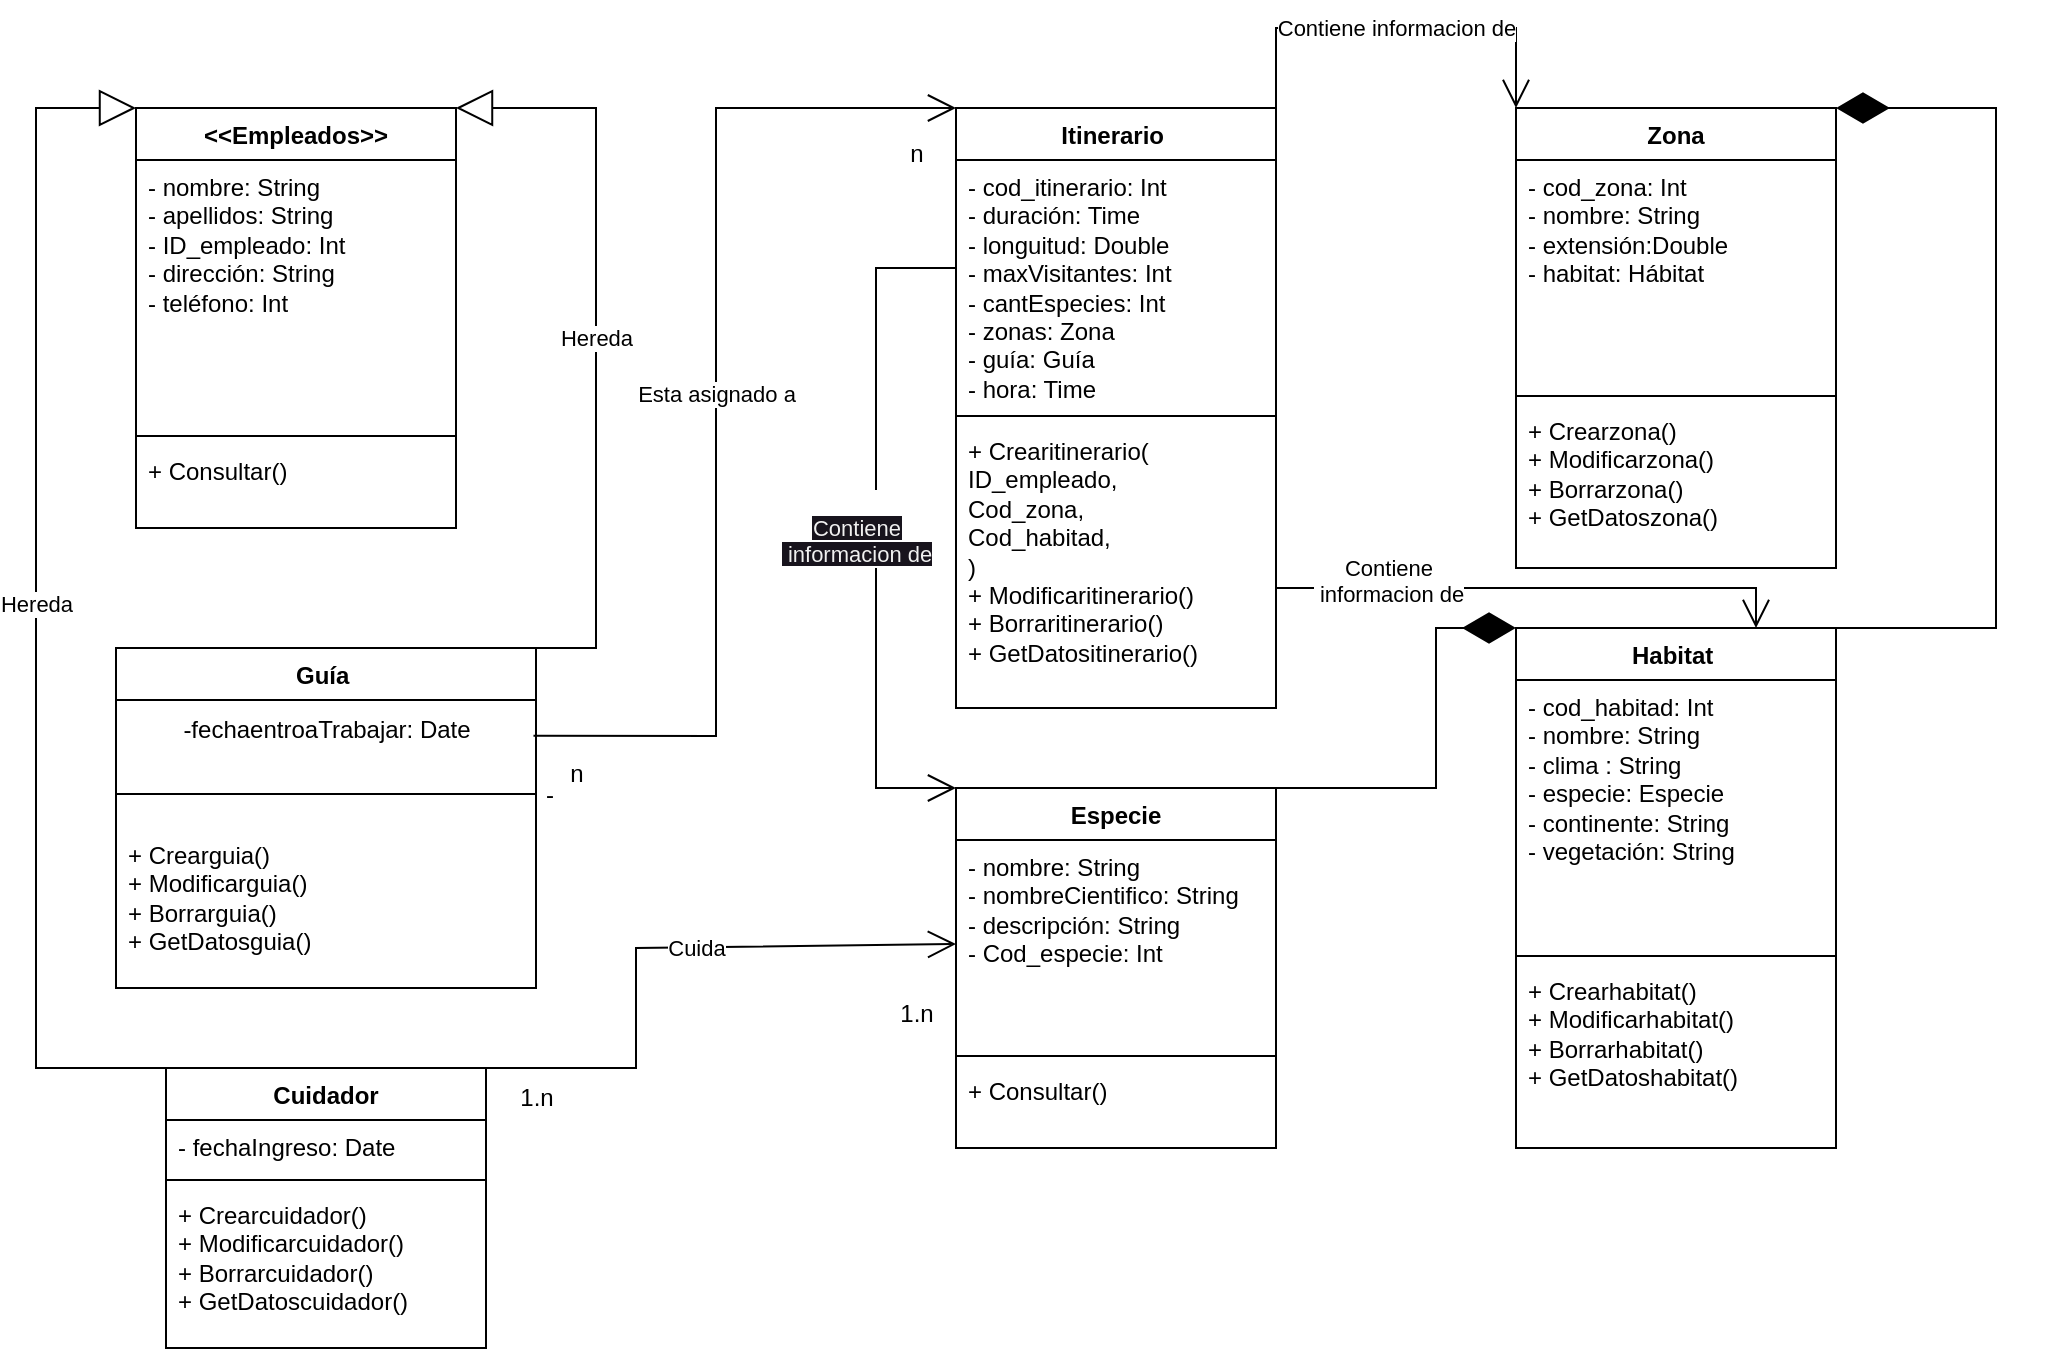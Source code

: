 <mxfile version="21.2.8" type="device">
  <diagram name="Página-1" id="rhvRUWqRS52xlHlSXRw1">
    <mxGraphModel dx="1067" dy="851" grid="1" gridSize="10" guides="1" tooltips="1" connect="1" arrows="1" fold="1" page="1" pageScale="1" pageWidth="850" pageHeight="1100" math="0" shadow="0">
      <root>
        <mxCell id="0" />
        <mxCell id="1" parent="0" />
        <mxCell id="FgrugiENoI4IRfMD7-iK-1" value="&amp;lt;&amp;lt;Empleados&amp;gt;&amp;gt;" style="swimlane;fontStyle=1;align=center;verticalAlign=top;childLayout=stackLayout;horizontal=1;startSize=26;horizontalStack=0;resizeParent=1;resizeParentMax=0;resizeLast=0;collapsible=1;marginBottom=0;whiteSpace=wrap;html=1;" parent="1" vertex="1">
          <mxGeometry x="110" y="80" width="160" height="210" as="geometry" />
        </mxCell>
        <mxCell id="FgrugiENoI4IRfMD7-iK-2" value="- nombre: String&lt;br&gt;- apellidos: String&lt;br&gt;- ID_empleado: Int&lt;br&gt;- dirección: String&lt;br&gt;- teléfono: Int" style="text;strokeColor=none;fillColor=none;align=left;verticalAlign=top;spacingLeft=4;spacingRight=4;overflow=hidden;rotatable=0;points=[[0,0.5],[1,0.5]];portConstraint=eastwest;whiteSpace=wrap;html=1;" parent="FgrugiENoI4IRfMD7-iK-1" vertex="1">
          <mxGeometry y="26" width="160" height="134" as="geometry" />
        </mxCell>
        <mxCell id="FgrugiENoI4IRfMD7-iK-3" value="" style="line;strokeWidth=1;fillColor=none;align=left;verticalAlign=middle;spacingTop=-1;spacingLeft=3;spacingRight=3;rotatable=0;labelPosition=right;points=[];portConstraint=eastwest;strokeColor=inherit;" parent="FgrugiENoI4IRfMD7-iK-1" vertex="1">
          <mxGeometry y="160" width="160" height="8" as="geometry" />
        </mxCell>
        <mxCell id="FgrugiENoI4IRfMD7-iK-4" value="+ Consultar()" style="text;strokeColor=none;fillColor=none;align=left;verticalAlign=top;spacingLeft=4;spacingRight=4;overflow=hidden;rotatable=0;points=[[0,0.5],[1,0.5]];portConstraint=eastwest;whiteSpace=wrap;html=1;" parent="FgrugiENoI4IRfMD7-iK-1" vertex="1">
          <mxGeometry y="168" width="160" height="42" as="geometry" />
        </mxCell>
        <mxCell id="FgrugiENoI4IRfMD7-iK-5" value="Especie" style="swimlane;fontStyle=1;align=center;verticalAlign=top;childLayout=stackLayout;horizontal=1;startSize=26;horizontalStack=0;resizeParent=1;resizeParentMax=0;resizeLast=0;collapsible=1;marginBottom=0;whiteSpace=wrap;html=1;" parent="1" vertex="1">
          <mxGeometry x="520" y="420" width="160" height="180" as="geometry" />
        </mxCell>
        <mxCell id="FgrugiENoI4IRfMD7-iK-6" value="- nombre: String&lt;br&gt;- nombreCientifico: String&lt;br&gt;- descripción: String&lt;br&gt;- Cod_especie: Int" style="text;strokeColor=none;fillColor=none;align=left;verticalAlign=top;spacingLeft=4;spacingRight=4;overflow=hidden;rotatable=0;points=[[0,0.5],[1,0.5]];portConstraint=eastwest;whiteSpace=wrap;html=1;" parent="FgrugiENoI4IRfMD7-iK-5" vertex="1">
          <mxGeometry y="26" width="160" height="104" as="geometry" />
        </mxCell>
        <mxCell id="FgrugiENoI4IRfMD7-iK-7" value="" style="line;strokeWidth=1;fillColor=none;align=left;verticalAlign=middle;spacingTop=-1;spacingLeft=3;spacingRight=3;rotatable=0;labelPosition=right;points=[];portConstraint=eastwest;strokeColor=inherit;" parent="FgrugiENoI4IRfMD7-iK-5" vertex="1">
          <mxGeometry y="130" width="160" height="8" as="geometry" />
        </mxCell>
        <mxCell id="FgrugiENoI4IRfMD7-iK-8" value="+ Consultar()" style="text;strokeColor=none;fillColor=none;align=left;verticalAlign=top;spacingLeft=4;spacingRight=4;overflow=hidden;rotatable=0;points=[[0,0.5],[1,0.5]];portConstraint=eastwest;whiteSpace=wrap;html=1;" parent="FgrugiENoI4IRfMD7-iK-5" vertex="1">
          <mxGeometry y="138" width="160" height="42" as="geometry" />
        </mxCell>
        <mxCell id="FgrugiENoI4IRfMD7-iK-9" value="Guía&amp;nbsp;" style="swimlane;fontStyle=1;align=center;verticalAlign=top;childLayout=stackLayout;horizontal=1;startSize=26;horizontalStack=0;resizeParent=1;resizeParentMax=0;resizeLast=0;collapsible=1;marginBottom=0;whiteSpace=wrap;html=1;" parent="1" vertex="1">
          <mxGeometry x="100" y="350" width="210" height="170" as="geometry" />
        </mxCell>
        <mxCell id="FgrugiENoI4IRfMD7-iK-17" value="-fechaentroaTrabajar: Date" style="text;html=1;align=center;verticalAlign=middle;resizable=0;points=[];autosize=1;strokeColor=none;fillColor=none;" parent="FgrugiENoI4IRfMD7-iK-9" vertex="1">
          <mxGeometry y="26" width="210" height="30" as="geometry" />
        </mxCell>
        <mxCell id="FgrugiENoI4IRfMD7-iK-11" value="-" style="line;strokeWidth=1;fillColor=none;align=left;verticalAlign=middle;spacingTop=-1;spacingLeft=3;spacingRight=3;rotatable=0;labelPosition=right;points=[];portConstraint=eastwest;strokeColor=inherit;" parent="FgrugiENoI4IRfMD7-iK-9" vertex="1">
          <mxGeometry y="56" width="210" height="34" as="geometry" />
        </mxCell>
        <mxCell id="FgrugiENoI4IRfMD7-iK-12" value="+ Crearguia()&lt;br&gt;+ Modificarguia()&lt;br&gt;+ Borrarguia()&lt;br&gt;+ GetDatosguia()" style="text;strokeColor=none;fillColor=none;align=left;verticalAlign=top;spacingLeft=4;spacingRight=4;overflow=hidden;rotatable=0;points=[[0,0.5],[1,0.5]];portConstraint=eastwest;whiteSpace=wrap;html=1;" parent="FgrugiENoI4IRfMD7-iK-9" vertex="1">
          <mxGeometry y="90" width="210" height="80" as="geometry" />
        </mxCell>
        <mxCell id="FgrugiENoI4IRfMD7-iK-13" value="Cuidador" style="swimlane;fontStyle=1;align=center;verticalAlign=top;childLayout=stackLayout;horizontal=1;startSize=26;horizontalStack=0;resizeParent=1;resizeParentMax=0;resizeLast=0;collapsible=1;marginBottom=0;whiteSpace=wrap;html=1;" parent="1" vertex="1">
          <mxGeometry x="125" y="560" width="160" height="140" as="geometry" />
        </mxCell>
        <mxCell id="FgrugiENoI4IRfMD7-iK-14" value="- fechaIngreso: Date" style="text;strokeColor=none;fillColor=none;align=left;verticalAlign=top;spacingLeft=4;spacingRight=4;overflow=hidden;rotatable=0;points=[[0,0.5],[1,0.5]];portConstraint=eastwest;whiteSpace=wrap;html=1;" parent="FgrugiENoI4IRfMD7-iK-13" vertex="1">
          <mxGeometry y="26" width="160" height="26" as="geometry" />
        </mxCell>
        <mxCell id="FgrugiENoI4IRfMD7-iK-15" value="" style="line;strokeWidth=1;fillColor=none;align=left;verticalAlign=middle;spacingTop=-1;spacingLeft=3;spacingRight=3;rotatable=0;labelPosition=right;points=[];portConstraint=eastwest;strokeColor=inherit;" parent="FgrugiENoI4IRfMD7-iK-13" vertex="1">
          <mxGeometry y="52" width="160" height="8" as="geometry" />
        </mxCell>
        <mxCell id="FgrugiENoI4IRfMD7-iK-16" value="+ Crearcuidador()&lt;br&gt;+ Modificarcuidador()&lt;br&gt;+ Borrarcuidador()&lt;br&gt;+ GetDatoscuidador()" style="text;strokeColor=none;fillColor=none;align=left;verticalAlign=top;spacingLeft=4;spacingRight=4;overflow=hidden;rotatable=0;points=[[0,0.5],[1,0.5]];portConstraint=eastwest;whiteSpace=wrap;html=1;" parent="FgrugiENoI4IRfMD7-iK-13" vertex="1">
          <mxGeometry y="60" width="160" height="80" as="geometry" />
        </mxCell>
        <mxCell id="FgrugiENoI4IRfMD7-iK-19" value="Hereda" style="endArrow=block;endSize=16;endFill=0;html=1;rounded=0;entryX=1;entryY=0;entryDx=0;entryDy=0;" parent="1" target="FgrugiENoI4IRfMD7-iK-1" edge="1">
          <mxGeometry width="160" relative="1" as="geometry">
            <mxPoint x="310" y="350" as="sourcePoint" />
            <mxPoint x="560" y="400" as="targetPoint" />
            <Array as="points">
              <mxPoint x="340" y="350" />
              <mxPoint x="340" y="80" />
            </Array>
            <mxPoint as="offset" />
          </mxGeometry>
        </mxCell>
        <mxCell id="FgrugiENoI4IRfMD7-iK-20" value="Hereda" style="endArrow=block;endSize=16;endFill=0;html=1;rounded=0;exitX=0;exitY=0;exitDx=0;exitDy=0;entryX=0;entryY=0;entryDx=0;entryDy=0;" parent="1" source="FgrugiENoI4IRfMD7-iK-13" target="FgrugiENoI4IRfMD7-iK-1" edge="1">
          <mxGeometry width="160" relative="1" as="geometry">
            <mxPoint x="400" y="400" as="sourcePoint" />
            <mxPoint x="560" y="400" as="targetPoint" />
            <Array as="points">
              <mxPoint x="60" y="560" />
              <mxPoint x="60" y="320" />
              <mxPoint x="60" y="80" />
            </Array>
          </mxGeometry>
        </mxCell>
        <mxCell id="FgrugiENoI4IRfMD7-iK-21" value="Habitat&amp;nbsp;" style="swimlane;fontStyle=1;align=center;verticalAlign=top;childLayout=stackLayout;horizontal=1;startSize=26;horizontalStack=0;resizeParent=1;resizeParentMax=0;resizeLast=0;collapsible=1;marginBottom=0;whiteSpace=wrap;html=1;" parent="1" vertex="1">
          <mxGeometry x="800" y="340" width="160" height="260" as="geometry" />
        </mxCell>
        <mxCell id="FgrugiENoI4IRfMD7-iK-22" value="- cod_habitad: Int&lt;br&gt;- nombre: String&lt;br&gt;- clima : String&lt;br&gt;- especie: Especie&lt;br&gt;- continente: String&lt;br&gt;- vegetación: String&amp;nbsp;" style="text;strokeColor=none;fillColor=none;align=left;verticalAlign=top;spacingLeft=4;spacingRight=4;overflow=hidden;rotatable=0;points=[[0,0.5],[1,0.5]];portConstraint=eastwest;whiteSpace=wrap;html=1;" parent="FgrugiENoI4IRfMD7-iK-21" vertex="1">
          <mxGeometry y="26" width="160" height="134" as="geometry" />
        </mxCell>
        <mxCell id="FgrugiENoI4IRfMD7-iK-23" value="" style="line;strokeWidth=1;fillColor=none;align=left;verticalAlign=middle;spacingTop=-1;spacingLeft=3;spacingRight=3;rotatable=0;labelPosition=right;points=[];portConstraint=eastwest;strokeColor=inherit;" parent="FgrugiENoI4IRfMD7-iK-21" vertex="1">
          <mxGeometry y="160" width="160" height="8" as="geometry" />
        </mxCell>
        <mxCell id="FgrugiENoI4IRfMD7-iK-24" value="+ Crearhabitat()&lt;br&gt;+ Modificarhabitat()&lt;br&gt;+ Borrarhabitat()&lt;br&gt;+ GetDatoshabitat()" style="text;strokeColor=none;fillColor=none;align=left;verticalAlign=top;spacingLeft=4;spacingRight=4;overflow=hidden;rotatable=0;points=[[0,0.5],[1,0.5]];portConstraint=eastwest;whiteSpace=wrap;html=1;" parent="FgrugiENoI4IRfMD7-iK-21" vertex="1">
          <mxGeometry y="168" width="160" height="92" as="geometry" />
        </mxCell>
        <mxCell id="FgrugiENoI4IRfMD7-iK-25" value="Zona" style="swimlane;fontStyle=1;align=center;verticalAlign=top;childLayout=stackLayout;horizontal=1;startSize=26;horizontalStack=0;resizeParent=1;resizeParentMax=0;resizeLast=0;collapsible=1;marginBottom=0;whiteSpace=wrap;html=1;" parent="1" vertex="1">
          <mxGeometry x="800" y="80" width="160" height="230" as="geometry" />
        </mxCell>
        <mxCell id="FgrugiENoI4IRfMD7-iK-26" value="- cod_zona: Int&lt;br&gt;- nombre: String&lt;br&gt;- extensión:Double&lt;br&gt;- habitat: Hábitat&amp;nbsp;" style="text;strokeColor=none;fillColor=none;align=left;verticalAlign=top;spacingLeft=4;spacingRight=4;overflow=hidden;rotatable=0;points=[[0,0.5],[1,0.5]];portConstraint=eastwest;whiteSpace=wrap;html=1;" parent="FgrugiENoI4IRfMD7-iK-25" vertex="1">
          <mxGeometry y="26" width="160" height="114" as="geometry" />
        </mxCell>
        <mxCell id="FgrugiENoI4IRfMD7-iK-27" value="" style="line;strokeWidth=1;fillColor=none;align=left;verticalAlign=middle;spacingTop=-1;spacingLeft=3;spacingRight=3;rotatable=0;labelPosition=right;points=[];portConstraint=eastwest;strokeColor=inherit;" parent="FgrugiENoI4IRfMD7-iK-25" vertex="1">
          <mxGeometry y="140" width="160" height="8" as="geometry" />
        </mxCell>
        <mxCell id="FgrugiENoI4IRfMD7-iK-28" value="+ Crearzona()&lt;br&gt;+ Modificarzona()&lt;br&gt;+ Borrarzona()&lt;br&gt;+ GetDatoszona()" style="text;strokeColor=none;fillColor=none;align=left;verticalAlign=top;spacingLeft=4;spacingRight=4;overflow=hidden;rotatable=0;points=[[0,0.5],[1,0.5]];portConstraint=eastwest;whiteSpace=wrap;html=1;" parent="FgrugiENoI4IRfMD7-iK-25" vertex="1">
          <mxGeometry y="148" width="160" height="82" as="geometry" />
        </mxCell>
        <mxCell id="FgrugiENoI4IRfMD7-iK-29" value="Itinerario&amp;nbsp;" style="swimlane;fontStyle=1;align=center;verticalAlign=top;childLayout=stackLayout;horizontal=1;startSize=26;horizontalStack=0;resizeParent=1;resizeParentMax=0;resizeLast=0;collapsible=1;marginBottom=0;whiteSpace=wrap;html=1;" parent="1" vertex="1">
          <mxGeometry x="520" y="80" width="160" height="300" as="geometry" />
        </mxCell>
        <mxCell id="FgrugiENoI4IRfMD7-iK-30" value="- cod_itinerario: Int&lt;br&gt;- duración: Time&lt;br&gt;- longuitud: Double&lt;br&gt;- maxVisitantes: Int&lt;br&gt;- cantEspecies: Int&lt;br&gt;- zonas: Zona&lt;br&gt;- guía: Guía&amp;nbsp;&lt;br&gt;- hora: Time" style="text;strokeColor=none;fillColor=none;align=left;verticalAlign=top;spacingLeft=4;spacingRight=4;overflow=hidden;rotatable=0;points=[[0,0.5],[1,0.5]];portConstraint=eastwest;whiteSpace=wrap;html=1;" parent="FgrugiENoI4IRfMD7-iK-29" vertex="1">
          <mxGeometry y="26" width="160" height="124" as="geometry" />
        </mxCell>
        <mxCell id="FgrugiENoI4IRfMD7-iK-31" value="" style="line;strokeWidth=1;fillColor=none;align=left;verticalAlign=middle;spacingTop=-1;spacingLeft=3;spacingRight=3;rotatable=0;labelPosition=right;points=[];portConstraint=eastwest;strokeColor=inherit;" parent="FgrugiENoI4IRfMD7-iK-29" vertex="1">
          <mxGeometry y="150" width="160" height="8" as="geometry" />
        </mxCell>
        <mxCell id="FgrugiENoI4IRfMD7-iK-32" value="+ Crearitinerario(&lt;br&gt;ID_empleado,&lt;br&gt;Cod_zona,&lt;br&gt;Cod_habitad,&lt;br&gt;)&lt;br&gt;+ Modificaritinerario()&lt;br&gt;+ Borraritinerario()&lt;br&gt;+ GetDatositinerario()" style="text;strokeColor=none;fillColor=none;align=left;verticalAlign=top;spacingLeft=4;spacingRight=4;overflow=hidden;rotatable=0;points=[[0,0.5],[1,0.5]];portConstraint=eastwest;whiteSpace=wrap;html=1;" parent="FgrugiENoI4IRfMD7-iK-29" vertex="1">
          <mxGeometry y="158" width="160" height="142" as="geometry" />
        </mxCell>
        <mxCell id="FgrugiENoI4IRfMD7-iK-33" value="" style="endArrow=open;endFill=1;endSize=12;html=1;rounded=0;exitX=1;exitY=0;exitDx=0;exitDy=0;entryX=0;entryY=0.5;entryDx=0;entryDy=0;" parent="1" source="FgrugiENoI4IRfMD7-iK-13" target="FgrugiENoI4IRfMD7-iK-6" edge="1">
          <mxGeometry width="160" relative="1" as="geometry">
            <mxPoint x="400" y="400" as="sourcePoint" />
            <mxPoint x="560" y="400" as="targetPoint" />
            <Array as="points">
              <mxPoint x="360" y="560" />
              <mxPoint x="360" y="500" />
            </Array>
          </mxGeometry>
        </mxCell>
        <mxCell id="FgrugiENoI4IRfMD7-iK-39" value="Cuida" style="edgeLabel;html=1;align=center;verticalAlign=middle;resizable=0;points=[];" parent="FgrugiENoI4IRfMD7-iK-33" vertex="1" connectable="0">
          <mxGeometry x="0.114" relative="1" as="geometry">
            <mxPoint as="offset" />
          </mxGeometry>
        </mxCell>
        <mxCell id="FgrugiENoI4IRfMD7-iK-35" value="1.n" style="text;html=1;align=center;verticalAlign=middle;resizable=0;points=[];autosize=1;strokeColor=none;fillColor=none;" parent="1" vertex="1">
          <mxGeometry x="480" y="518" width="40" height="30" as="geometry" />
        </mxCell>
        <mxCell id="FgrugiENoI4IRfMD7-iK-37" value="1.n" style="text;html=1;align=center;verticalAlign=middle;resizable=0;points=[];autosize=1;strokeColor=none;fillColor=none;" parent="1" vertex="1">
          <mxGeometry x="290" y="560" width="40" height="30" as="geometry" />
        </mxCell>
        <mxCell id="FgrugiENoI4IRfMD7-iK-40" value="" style="endArrow=open;endFill=1;endSize=12;html=1;rounded=0;exitX=0.994;exitY=0.597;exitDx=0;exitDy=0;exitPerimeter=0;entryX=0;entryY=0;entryDx=0;entryDy=0;" parent="1" source="FgrugiENoI4IRfMD7-iK-17" target="FgrugiENoI4IRfMD7-iK-29" edge="1">
          <mxGeometry width="160" relative="1" as="geometry">
            <mxPoint x="420" y="400" as="sourcePoint" />
            <mxPoint x="470" y="220" as="targetPoint" />
            <Array as="points">
              <mxPoint x="400" y="394" />
              <mxPoint x="400" y="80" />
            </Array>
          </mxGeometry>
        </mxCell>
        <mxCell id="FgrugiENoI4IRfMD7-iK-41" value="Esta asignado a" style="edgeLabel;html=1;align=center;verticalAlign=middle;resizable=0;points=[];" parent="FgrugiENoI4IRfMD7-iK-40" vertex="1" connectable="0">
          <mxGeometry x="0.0" relative="1" as="geometry">
            <mxPoint as="offset" />
          </mxGeometry>
        </mxCell>
        <mxCell id="FgrugiENoI4IRfMD7-iK-42" value="n" style="text;html=1;align=center;verticalAlign=middle;resizable=0;points=[];autosize=1;strokeColor=none;fillColor=none;" parent="1" vertex="1">
          <mxGeometry x="315" y="398" width="30" height="30" as="geometry" />
        </mxCell>
        <mxCell id="FgrugiENoI4IRfMD7-iK-43" value="n" style="text;html=1;align=center;verticalAlign=middle;resizable=0;points=[];autosize=1;strokeColor=none;fillColor=none;" parent="1" vertex="1">
          <mxGeometry x="485" y="88" width="30" height="30" as="geometry" />
        </mxCell>
        <mxCell id="FgrugiENoI4IRfMD7-iK-44" value="" style="endArrow=diamondThin;endFill=1;endSize=24;html=1;rounded=0;exitX=1;exitY=0;exitDx=0;exitDy=0;entryX=0;entryY=0;entryDx=0;entryDy=0;" parent="1" source="FgrugiENoI4IRfMD7-iK-5" target="FgrugiENoI4IRfMD7-iK-21" edge="1">
          <mxGeometry width="160" relative="1" as="geometry">
            <mxPoint x="670" y="400" as="sourcePoint" />
            <mxPoint x="830" y="400" as="targetPoint" />
            <Array as="points">
              <mxPoint x="760" y="420" />
              <mxPoint x="760" y="340" />
            </Array>
          </mxGeometry>
        </mxCell>
        <mxCell id="FgrugiENoI4IRfMD7-iK-45" value="" style="endArrow=diamondThin;endFill=1;endSize=24;html=1;rounded=0;entryX=1;entryY=0;entryDx=0;entryDy=0;exitX=1;exitY=0;exitDx=0;exitDy=0;" parent="1" source="FgrugiENoI4IRfMD7-iK-21" target="FgrugiENoI4IRfMD7-iK-25" edge="1">
          <mxGeometry width="160" relative="1" as="geometry">
            <mxPoint x="1070" y="140" as="sourcePoint" />
            <mxPoint x="830" y="400" as="targetPoint" />
            <Array as="points">
              <mxPoint x="1040" y="340" />
              <mxPoint x="1040" y="140" />
              <mxPoint x="1040" y="80" />
            </Array>
          </mxGeometry>
        </mxCell>
        <mxCell id="FgrugiENoI4IRfMD7-iK-46" value="" style="endArrow=open;endFill=1;endSize=12;html=1;rounded=0;exitX=1;exitY=0;exitDx=0;exitDy=0;entryX=0;entryY=0;entryDx=0;entryDy=0;" parent="1" source="FgrugiENoI4IRfMD7-iK-29" target="FgrugiENoI4IRfMD7-iK-25" edge="1">
          <mxGeometry width="160" relative="1" as="geometry">
            <mxPoint x="670" y="400" as="sourcePoint" />
            <mxPoint x="830" y="400" as="targetPoint" />
            <Array as="points">
              <mxPoint x="680" y="40" />
              <mxPoint x="800" y="40" />
            </Array>
          </mxGeometry>
        </mxCell>
        <mxCell id="FgrugiENoI4IRfMD7-iK-47" value="Contiene informacion de" style="edgeLabel;html=1;align=center;verticalAlign=middle;resizable=0;points=[];" parent="FgrugiENoI4IRfMD7-iK-46" vertex="1" connectable="0">
          <mxGeometry x="0.249" y="-2" relative="1" as="geometry">
            <mxPoint x="-25" y="-2" as="offset" />
          </mxGeometry>
        </mxCell>
        <mxCell id="FgrugiENoI4IRfMD7-iK-48" value="&lt;br&gt;&lt;span style=&quot;color: rgb(240, 240, 240); font-family: Helvetica; font-size: 11px; font-style: normal; font-variant-ligatures: normal; font-variant-caps: normal; font-weight: 400; letter-spacing: normal; orphans: 2; text-align: center; text-indent: 0px; text-transform: none; widows: 2; word-spacing: 0px; -webkit-text-stroke-width: 0px; background-color: rgb(24, 20, 29); text-decoration-thickness: initial; text-decoration-style: initial; text-decoration-color: initial; float: none; display: inline !important;&quot;&gt;Contiene&lt;br&gt;&amp;nbsp;informacion de&lt;/span&gt;&lt;br&gt;" style="endArrow=open;endFill=1;endSize=12;html=1;rounded=0;entryX=0;entryY=0;entryDx=0;entryDy=0;" parent="1" target="FgrugiENoI4IRfMD7-iK-5" edge="1">
          <mxGeometry y="-10" width="160" relative="1" as="geometry">
            <mxPoint x="520" y="160" as="sourcePoint" />
            <mxPoint x="710" y="260" as="targetPoint" />
            <Array as="points">
              <mxPoint x="480" y="160" />
              <mxPoint x="480" y="290" />
              <mxPoint x="480" y="420" />
            </Array>
            <mxPoint as="offset" />
          </mxGeometry>
        </mxCell>
        <mxCell id="FgrugiENoI4IRfMD7-iK-49" value="" style="endArrow=open;endFill=1;endSize=12;html=1;rounded=0;entryX=0.75;entryY=0;entryDx=0;entryDy=0;" parent="1" target="FgrugiENoI4IRfMD7-iK-21" edge="1">
          <mxGeometry width="160" relative="1" as="geometry">
            <mxPoint x="680" y="320" as="sourcePoint" />
            <mxPoint x="710" y="340" as="targetPoint" />
            <Array as="points">
              <mxPoint x="920" y="320" />
            </Array>
          </mxGeometry>
        </mxCell>
        <mxCell id="FgrugiENoI4IRfMD7-iK-50" value="&lt;br&gt;Contiene&lt;br&gt;&amp;nbsp;informacion de" style="edgeLabel;html=1;align=center;verticalAlign=middle;resizable=0;points=[];" parent="FgrugiENoI4IRfMD7-iK-49" vertex="1" connectable="0">
          <mxGeometry x="-0.571" y="1" relative="1" as="geometry">
            <mxPoint y="-9" as="offset" />
          </mxGeometry>
        </mxCell>
      </root>
    </mxGraphModel>
  </diagram>
</mxfile>
